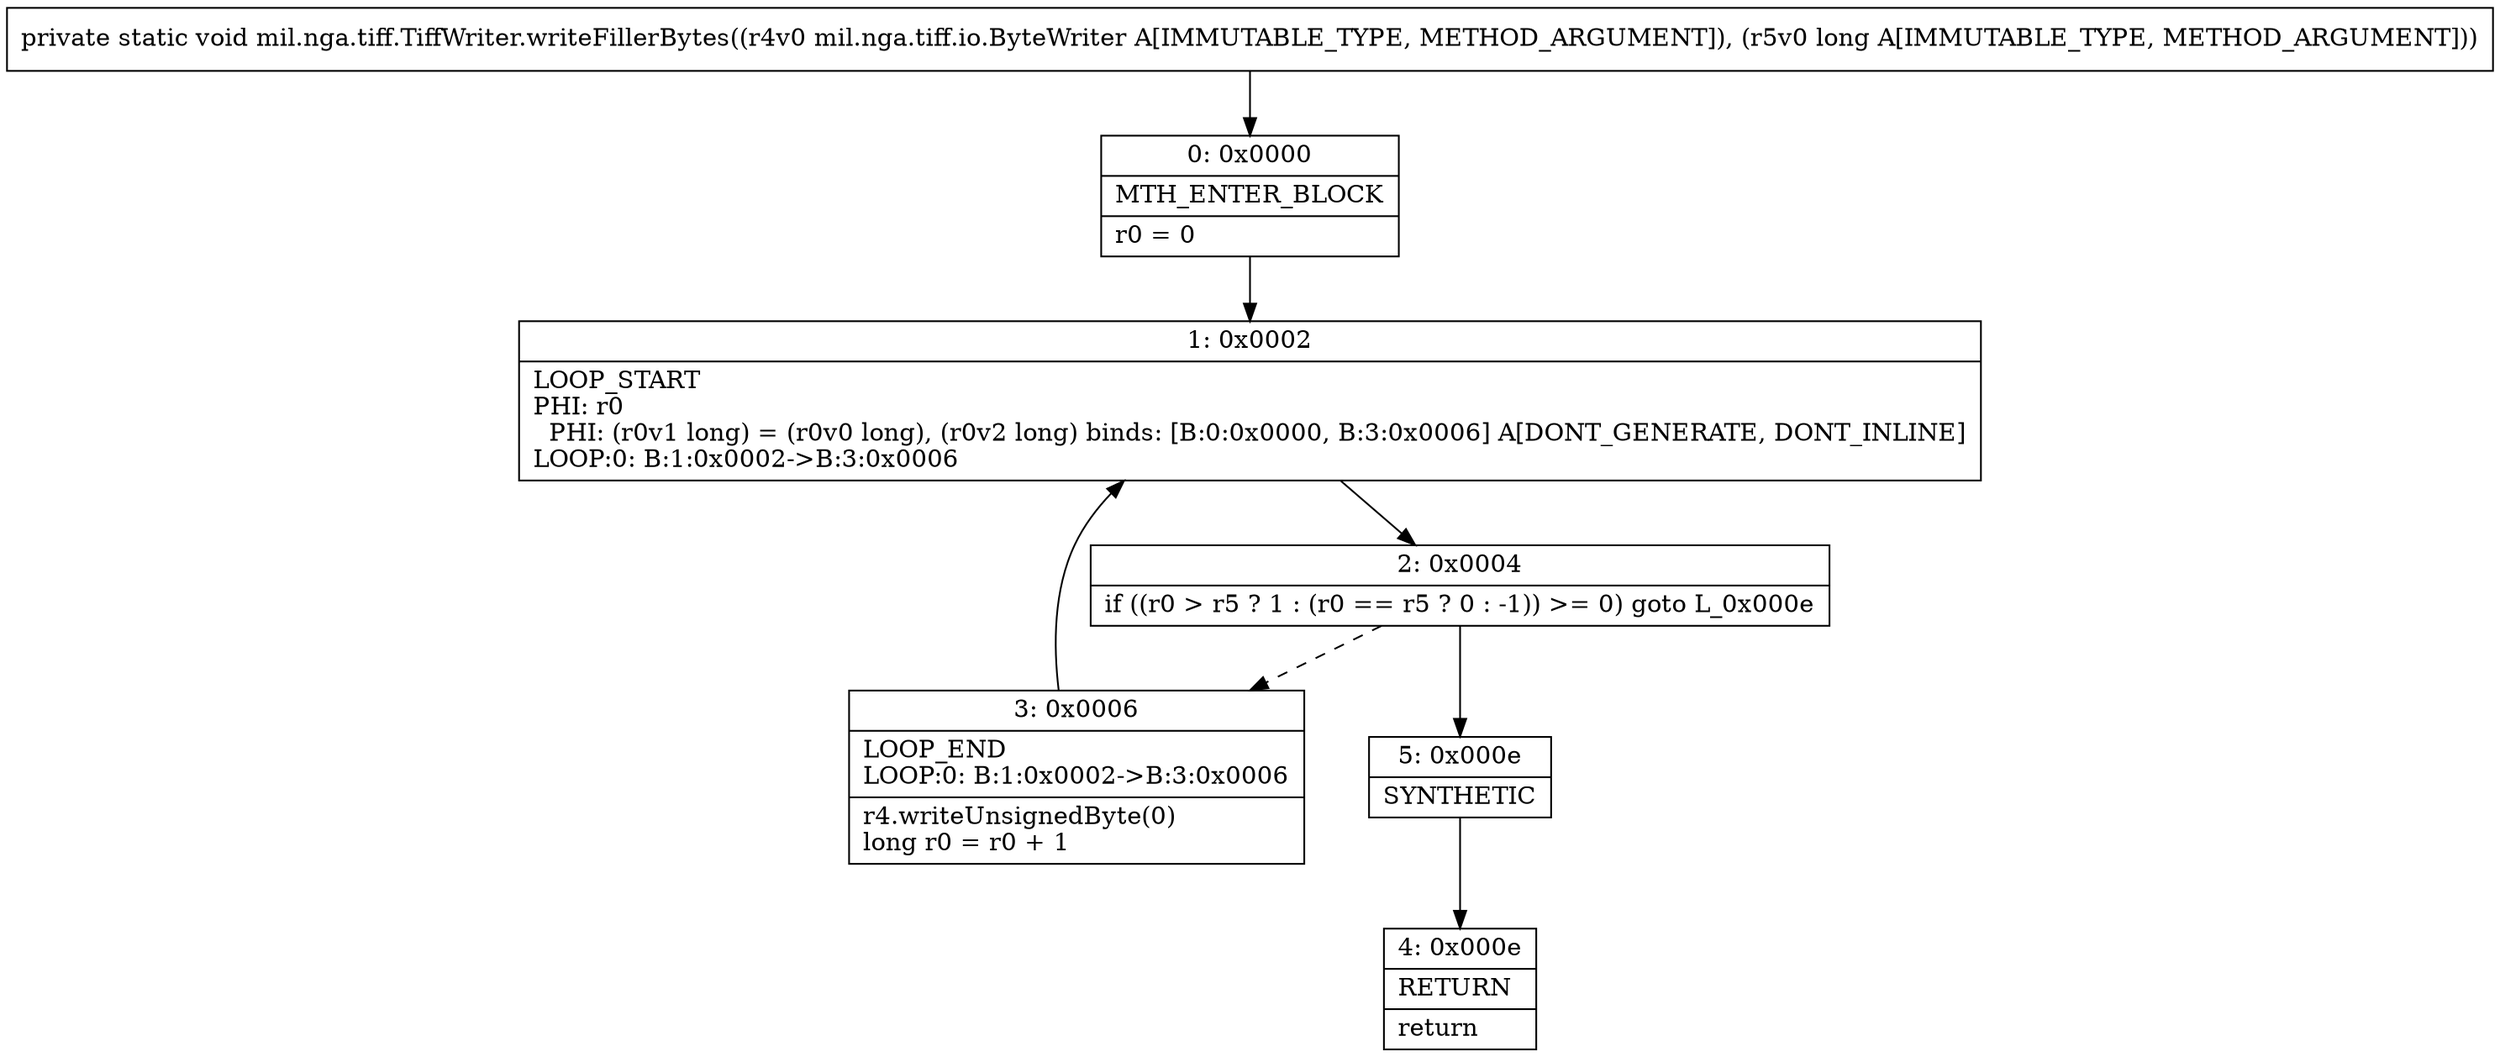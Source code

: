 digraph "CFG formil.nga.tiff.TiffWriter.writeFillerBytes(Lmil\/nga\/tiff\/io\/ByteWriter;J)V" {
Node_0 [shape=record,label="{0\:\ 0x0000|MTH_ENTER_BLOCK\l|r0 = 0\l}"];
Node_1 [shape=record,label="{1\:\ 0x0002|LOOP_START\lPHI: r0 \l  PHI: (r0v1 long) = (r0v0 long), (r0v2 long) binds: [B:0:0x0000, B:3:0x0006] A[DONT_GENERATE, DONT_INLINE]\lLOOP:0: B:1:0x0002\-\>B:3:0x0006\l}"];
Node_2 [shape=record,label="{2\:\ 0x0004|if ((r0 \> r5 ? 1 : (r0 == r5 ? 0 : \-1)) \>= 0) goto L_0x000e\l}"];
Node_3 [shape=record,label="{3\:\ 0x0006|LOOP_END\lLOOP:0: B:1:0x0002\-\>B:3:0x0006\l|r4.writeUnsignedByte(0)\llong r0 = r0 + 1\l}"];
Node_4 [shape=record,label="{4\:\ 0x000e|RETURN\l|return\l}"];
Node_5 [shape=record,label="{5\:\ 0x000e|SYNTHETIC\l}"];
MethodNode[shape=record,label="{private static void mil.nga.tiff.TiffWriter.writeFillerBytes((r4v0 mil.nga.tiff.io.ByteWriter A[IMMUTABLE_TYPE, METHOD_ARGUMENT]), (r5v0 long A[IMMUTABLE_TYPE, METHOD_ARGUMENT])) }"];
MethodNode -> Node_0;
Node_0 -> Node_1;
Node_1 -> Node_2;
Node_2 -> Node_3[style=dashed];
Node_2 -> Node_5;
Node_3 -> Node_1;
Node_5 -> Node_4;
}

